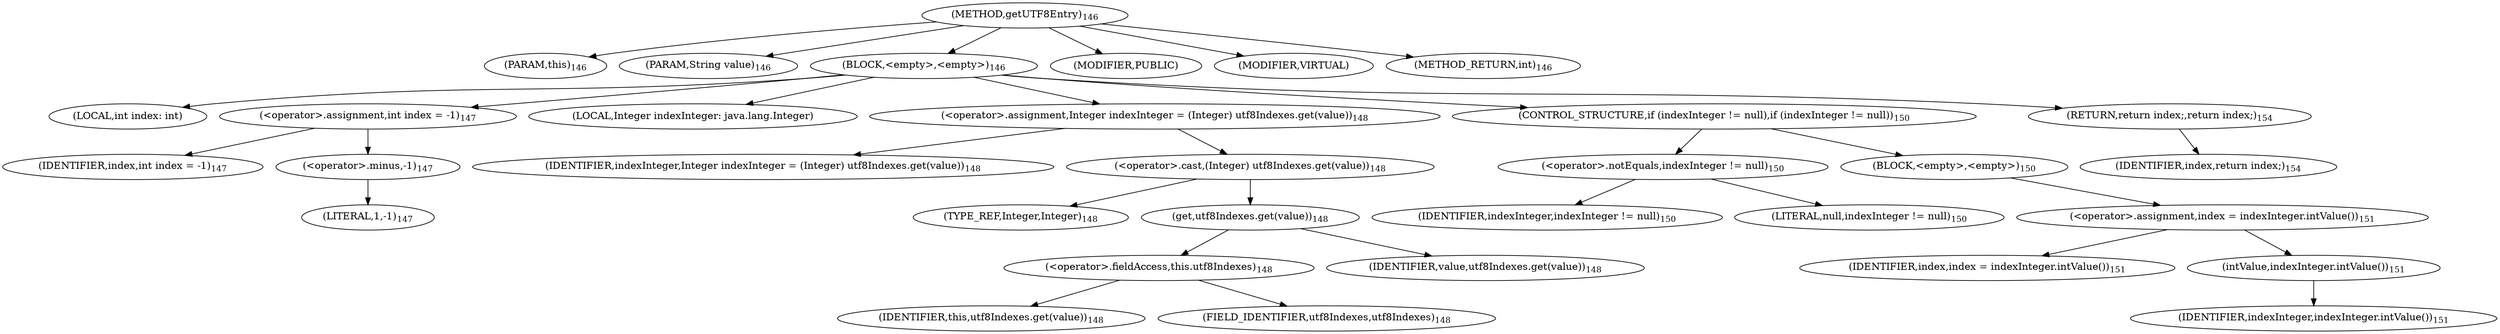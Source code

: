 digraph "getUTF8Entry" {  
"235" [label = <(METHOD,getUTF8Entry)<SUB>146</SUB>> ]
"236" [label = <(PARAM,this)<SUB>146</SUB>> ]
"237" [label = <(PARAM,String value)<SUB>146</SUB>> ]
"238" [label = <(BLOCK,&lt;empty&gt;,&lt;empty&gt;)<SUB>146</SUB>> ]
"239" [label = <(LOCAL,int index: int)> ]
"240" [label = <(&lt;operator&gt;.assignment,int index = -1)<SUB>147</SUB>> ]
"241" [label = <(IDENTIFIER,index,int index = -1)<SUB>147</SUB>> ]
"242" [label = <(&lt;operator&gt;.minus,-1)<SUB>147</SUB>> ]
"243" [label = <(LITERAL,1,-1)<SUB>147</SUB>> ]
"244" [label = <(LOCAL,Integer indexInteger: java.lang.Integer)> ]
"245" [label = <(&lt;operator&gt;.assignment,Integer indexInteger = (Integer) utf8Indexes.get(value))<SUB>148</SUB>> ]
"246" [label = <(IDENTIFIER,indexInteger,Integer indexInteger = (Integer) utf8Indexes.get(value))<SUB>148</SUB>> ]
"247" [label = <(&lt;operator&gt;.cast,(Integer) utf8Indexes.get(value))<SUB>148</SUB>> ]
"248" [label = <(TYPE_REF,Integer,Integer)<SUB>148</SUB>> ]
"249" [label = <(get,utf8Indexes.get(value))<SUB>148</SUB>> ]
"250" [label = <(&lt;operator&gt;.fieldAccess,this.utf8Indexes)<SUB>148</SUB>> ]
"251" [label = <(IDENTIFIER,this,utf8Indexes.get(value))<SUB>148</SUB>> ]
"252" [label = <(FIELD_IDENTIFIER,utf8Indexes,utf8Indexes)<SUB>148</SUB>> ]
"253" [label = <(IDENTIFIER,value,utf8Indexes.get(value))<SUB>148</SUB>> ]
"254" [label = <(CONTROL_STRUCTURE,if (indexInteger != null),if (indexInteger != null))<SUB>150</SUB>> ]
"255" [label = <(&lt;operator&gt;.notEquals,indexInteger != null)<SUB>150</SUB>> ]
"256" [label = <(IDENTIFIER,indexInteger,indexInteger != null)<SUB>150</SUB>> ]
"257" [label = <(LITERAL,null,indexInteger != null)<SUB>150</SUB>> ]
"258" [label = <(BLOCK,&lt;empty&gt;,&lt;empty&gt;)<SUB>150</SUB>> ]
"259" [label = <(&lt;operator&gt;.assignment,index = indexInteger.intValue())<SUB>151</SUB>> ]
"260" [label = <(IDENTIFIER,index,index = indexInteger.intValue())<SUB>151</SUB>> ]
"261" [label = <(intValue,indexInteger.intValue())<SUB>151</SUB>> ]
"262" [label = <(IDENTIFIER,indexInteger,indexInteger.intValue())<SUB>151</SUB>> ]
"263" [label = <(RETURN,return index;,return index;)<SUB>154</SUB>> ]
"264" [label = <(IDENTIFIER,index,return index;)<SUB>154</SUB>> ]
"265" [label = <(MODIFIER,PUBLIC)> ]
"266" [label = <(MODIFIER,VIRTUAL)> ]
"267" [label = <(METHOD_RETURN,int)<SUB>146</SUB>> ]
  "235" -> "236" 
  "235" -> "237" 
  "235" -> "238" 
  "235" -> "265" 
  "235" -> "266" 
  "235" -> "267" 
  "238" -> "239" 
  "238" -> "240" 
  "238" -> "244" 
  "238" -> "245" 
  "238" -> "254" 
  "238" -> "263" 
  "240" -> "241" 
  "240" -> "242" 
  "242" -> "243" 
  "245" -> "246" 
  "245" -> "247" 
  "247" -> "248" 
  "247" -> "249" 
  "249" -> "250" 
  "249" -> "253" 
  "250" -> "251" 
  "250" -> "252" 
  "254" -> "255" 
  "254" -> "258" 
  "255" -> "256" 
  "255" -> "257" 
  "258" -> "259" 
  "259" -> "260" 
  "259" -> "261" 
  "261" -> "262" 
  "263" -> "264" 
}
